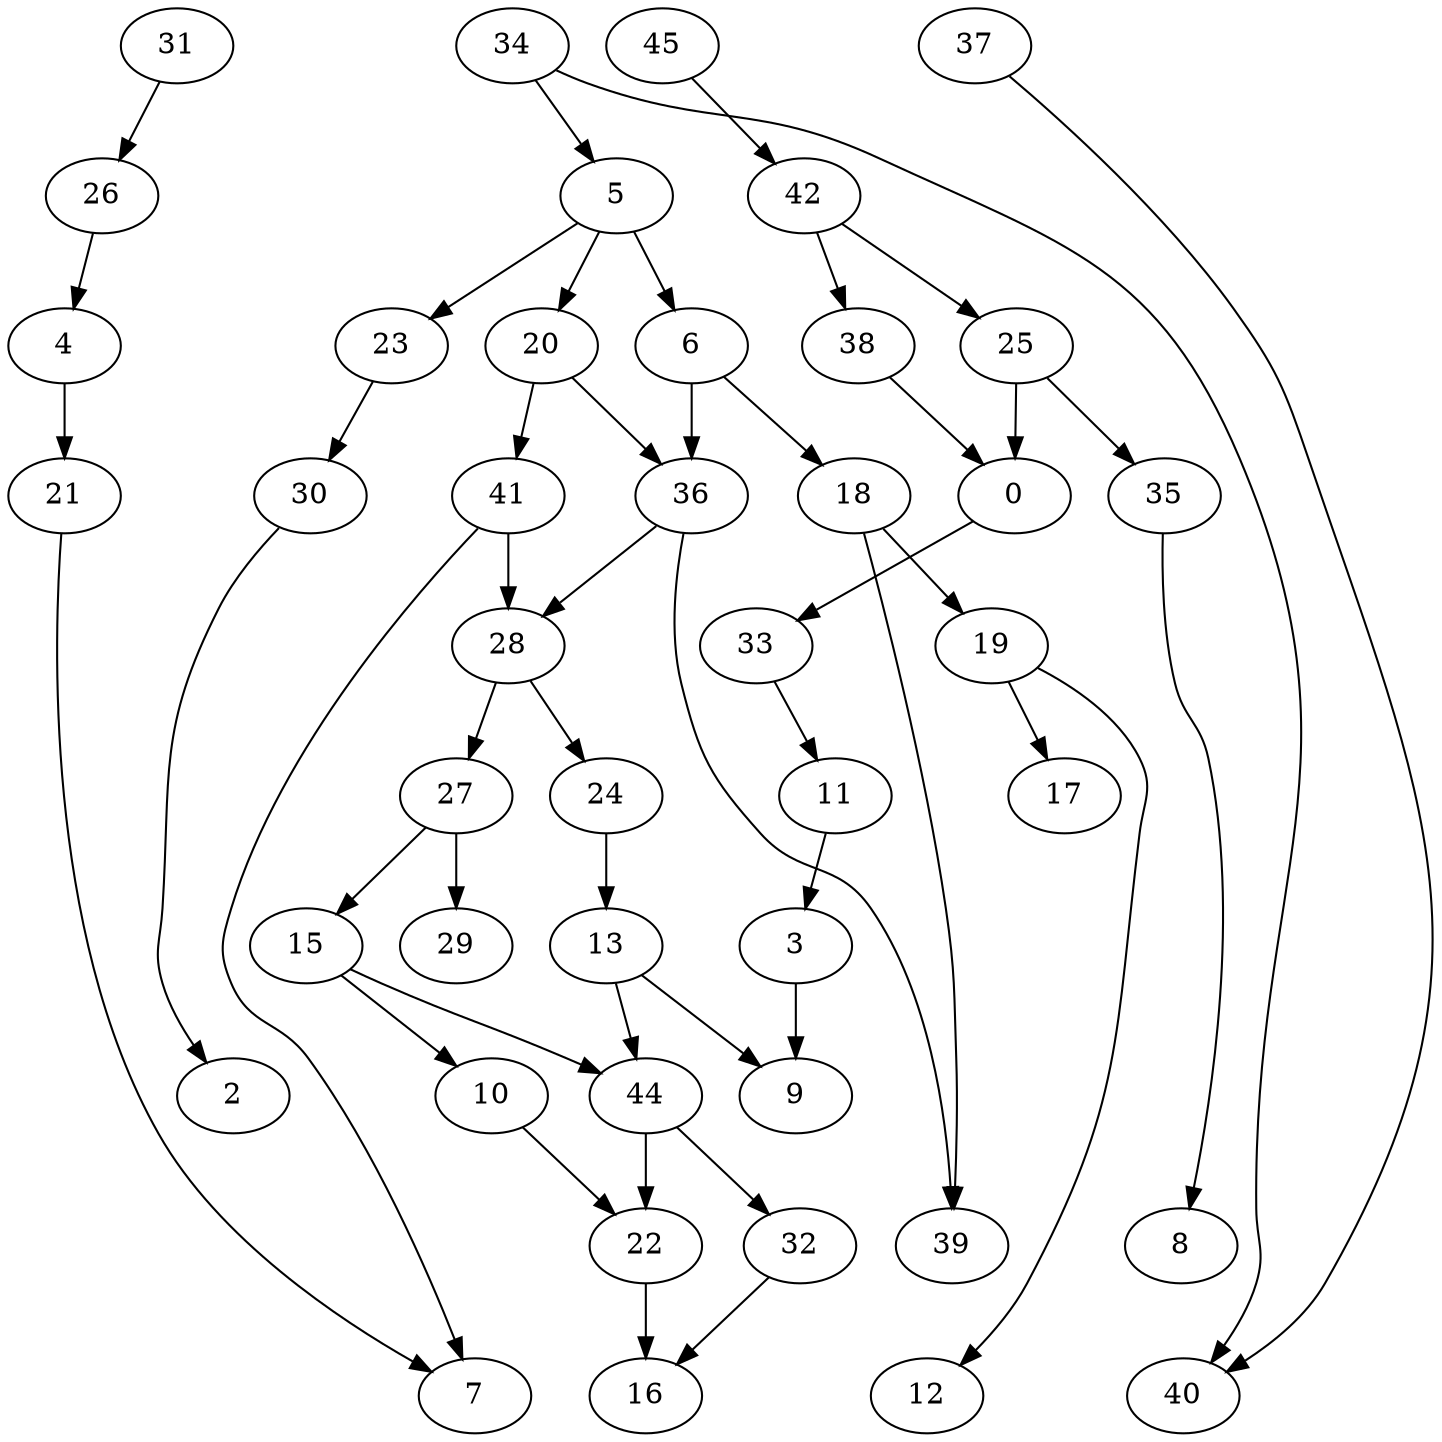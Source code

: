 digraph G {
    0;
    33;
    11;
    3;
    9;
    37;
    40;
    4;
    21;
    7;
    5;
    6;
    20;
    23;
    18;
    36;
    41;
    30;
    19;
    39;
    28;
    2;
    12;
    17;
    24;
    27;
    13;
    15;
    29;
    10;
    22;
    16;
    44;
    32;
    31;
    26;
    45;
    42;
    25;
    38;
    35;
    8;
    34;
    0 -> 33 [weight=0];
    33 -> 11 [weight=0];
    11 -> 3 [weight=0];
    3 -> 9 [weight=1];
    37 -> 40 [weight=0];
    4 -> 21 [weight=0];
    21 -> 7 [weight=0];
    5 -> 6 [weight=1];
    5 -> 20 [weight=1];
    5 -> 23 [weight=0];
    6 -> 18 [weight=0];
    6 -> 36 [weight=1];
    20 -> 36 [weight=0];
    20 -> 41 [weight=0];
    23 -> 30 [weight=0];
    18 -> 19 [weight=0];
    18 -> 39 [weight=0];
    36 -> 39 [weight=0];
    36 -> 28 [weight=0];
    41 -> 7 [weight=0];
    41 -> 28 [weight=1];
    30 -> 2 [weight=0];
    19 -> 12 [weight=0];
    19 -> 17 [weight=0];
    28 -> 24 [weight=0];
    28 -> 27 [weight=0];
    24 -> 13 [weight=2];
    27 -> 15 [weight=0];
    27 -> 29 [weight=0];
    13 -> 9 [weight=0];
    13 -> 44 [weight=0];
    15 -> 10 [weight=0];
    15 -> 44 [weight=0];
    10 -> 22 [weight=0];
    22 -> 16 [weight=1];
    44 -> 22 [weight=1];
    44 -> 32 [weight=0];
    32 -> 16 [weight=0];
    31 -> 26 [weight=0];
    26 -> 4 [weight=0];
    45 -> 42 [weight=0];
    42 -> 25 [weight=0];
    42 -> 38 [weight=0];
    25 -> 0 [weight=0];
    25 -> 35 [weight=0];
    38 -> 0 [weight=0];
    35 -> 8 [weight=0];
    34 -> 40 [weight=0];
    34 -> 5 [weight=0];
}
